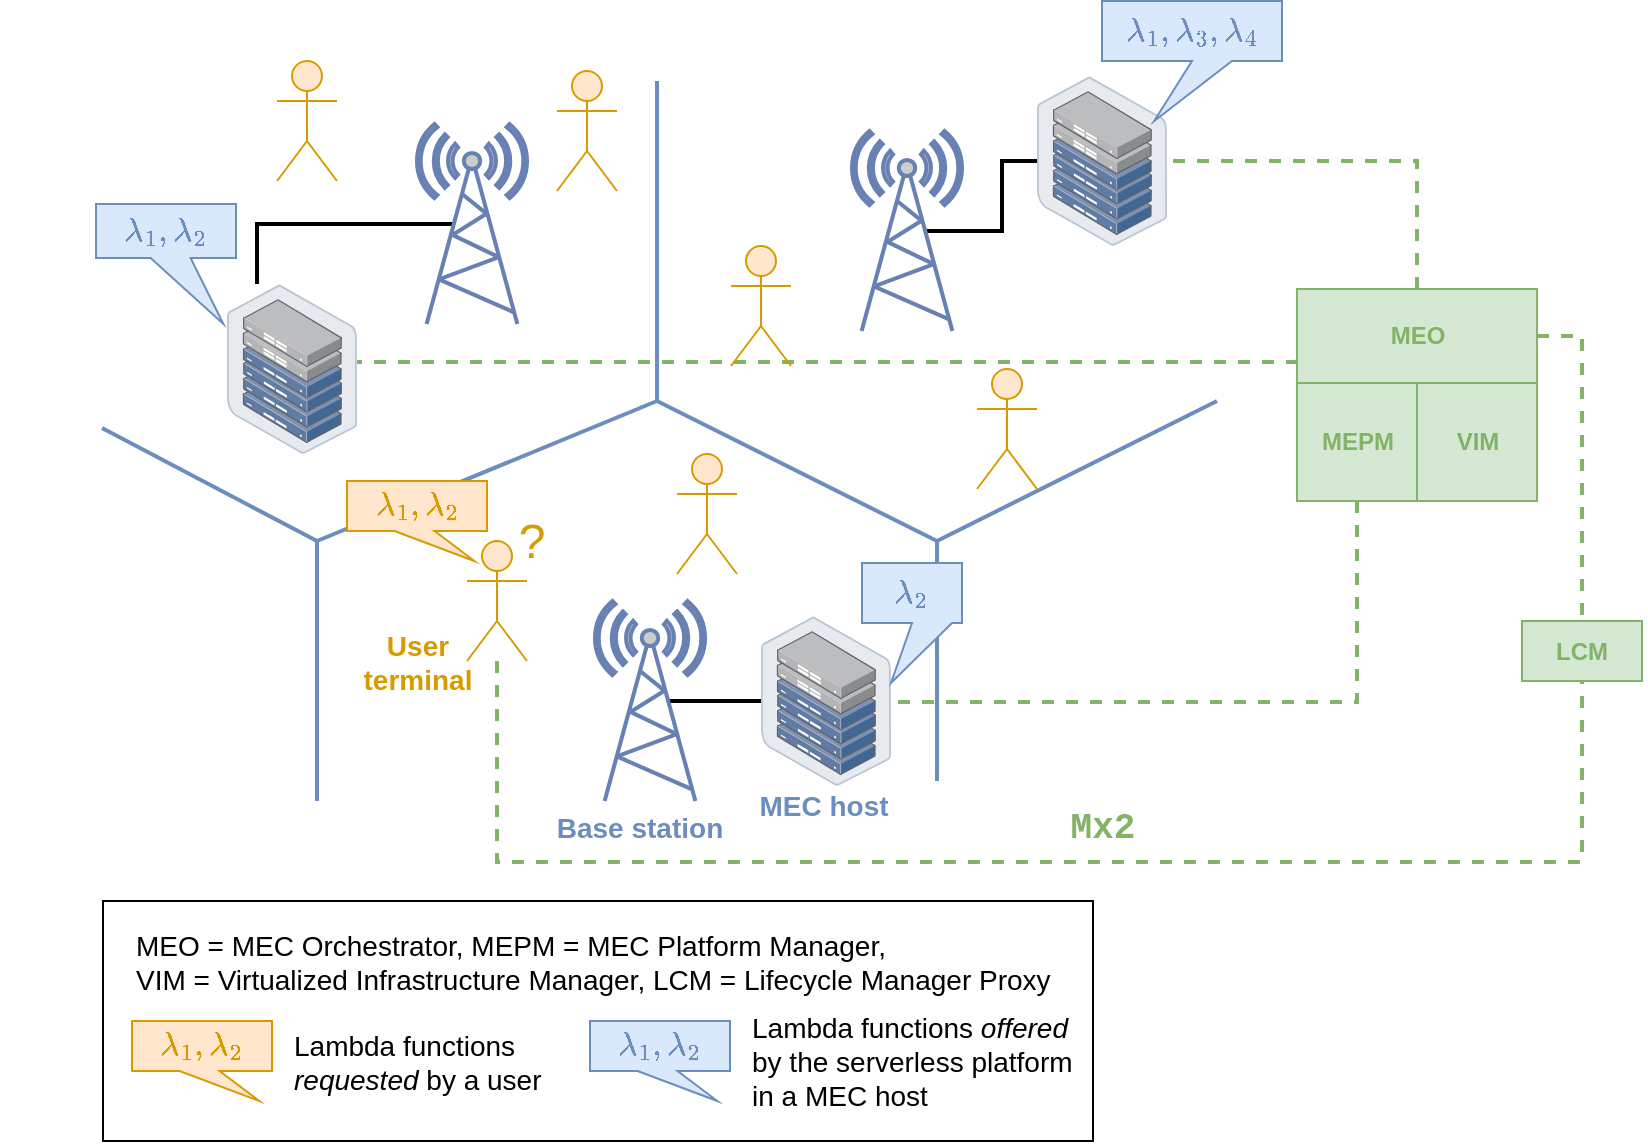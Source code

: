 <mxfile version="11.3.0" type="device" pages="1"><diagram id="cv74f7fg93-NrXGgRPVF" name="Page-1"><mxGraphModel dx="1564" dy="555" grid="1" gridSize="10" guides="1" tooltips="1" connect="1" arrows="1" fold="1" page="1" pageScale="1" pageWidth="827" pageHeight="1169" math="1" shadow="0"><root><mxCell id="0"/><mxCell id="1" parent="0"/><mxCell id="u0Qhvy0-h8whV1WKCg9k-1" value="" style="points=[];aspect=fixed;html=1;align=center;shadow=0;dashed=0;image;image=img/lib/allied_telesis/storage/Datacenter_Server_Half_Rack_ToR.svg;" vertex="1" parent="1"><mxGeometry x="102.5" y="208" width="65" height="85" as="geometry"/></mxCell><mxCell id="u0Qhvy0-h8whV1WKCg9k-20" style="edgeStyle=orthogonalEdgeStyle;rounded=0;orthogonalLoop=1;jettySize=auto;html=1;exitX=0.33;exitY=0.5;exitDx=0;exitDy=0;exitPerimeter=0;entryX=0.231;entryY=0;entryDx=0;entryDy=0;entryPerimeter=0;endArrow=none;endFill=0;strokeWidth=2;" edge="1" parent="1" source="u0Qhvy0-h8whV1WKCg9k-2" target="u0Qhvy0-h8whV1WKCg9k-1"><mxGeometry relative="1" as="geometry"/></mxCell><mxCell id="u0Qhvy0-h8whV1WKCg9k-2" value="" style="fontColor=#0066CC;verticalAlign=top;verticalLabelPosition=bottom;labelPosition=center;align=center;html=1;outlineConnect=0;fillColor=#CCCCCC;strokeColor=#6881B3;gradientColor=none;gradientDirection=north;strokeWidth=2;shape=mxgraph.networks.radio_tower;" vertex="1" parent="1"><mxGeometry x="197.5" y="128" width="55" height="100" as="geometry"/></mxCell><mxCell id="u0Qhvy0-h8whV1WKCg9k-28" value="Mx2" style="edgeStyle=orthogonalEdgeStyle;rounded=0;orthogonalLoop=1;jettySize=auto;html=1;entryX=0.5;entryY=1;entryDx=0;entryDy=0;endArrow=none;endFill=0;fillColor=#d5e8d4;strokeColor=#82b366;dashed=1;strokeWidth=2;fontStyle=1;fontColor=#82B366;fontFamily=Courier New;fontSize=18;labelBorderColor=none;" edge="1" parent="1" source="u0Qhvy0-h8whV1WKCg9k-3" target="u0Qhvy0-h8whV1WKCg9k-27"><mxGeometry x="0.099" y="17" relative="1" as="geometry"><Array as="points"><mxPoint x="238" y="497"/><mxPoint x="780" y="497"/></Array><mxPoint as="offset"/></mxGeometry></mxCell><mxCell id="u0Qhvy0-h8whV1WKCg9k-3" value="" style="shape=umlActor;verticalLabelPosition=bottom;labelBackgroundColor=none;verticalAlign=top;html=1;outlineConnect=0;fillColor=#ffe6cc;strokeColor=#d79b00;fontSize=14;fontColor=#D79B00;fontStyle=1" vertex="1" parent="1"><mxGeometry x="222.5" y="336.5" width="30" height="60" as="geometry"/></mxCell><mxCell id="u0Qhvy0-h8whV1WKCg9k-5" value="" style="points=[];aspect=fixed;html=1;align=center;shadow=0;dashed=0;image;image=img/lib/allied_telesis/storage/Datacenter_Server_Half_Rack_ToR.svg;" vertex="1" parent="1"><mxGeometry x="507.5" y="104" width="65" height="85" as="geometry"/></mxCell><mxCell id="u0Qhvy0-h8whV1WKCg9k-19" style="edgeStyle=orthogonalEdgeStyle;rounded=0;orthogonalLoop=1;jettySize=auto;html=1;exitX=0.67;exitY=0.5;exitDx=0;exitDy=0;exitPerimeter=0;endArrow=none;endFill=0;strokeWidth=2;" edge="1" parent="1" source="u0Qhvy0-h8whV1WKCg9k-7" target="u0Qhvy0-h8whV1WKCg9k-5"><mxGeometry relative="1" as="geometry"/></mxCell><mxCell id="u0Qhvy0-h8whV1WKCg9k-7" value="" style="fontColor=#0066CC;verticalAlign=top;verticalLabelPosition=bottom;labelPosition=center;align=center;html=1;outlineConnect=0;fillColor=#CCCCCC;strokeColor=#6881B3;gradientColor=none;gradientDirection=north;strokeWidth=2;shape=mxgraph.networks.radio_tower;" vertex="1" parent="1"><mxGeometry x="415" y="131.5" width="55" height="100" as="geometry"/></mxCell><mxCell id="u0Qhvy0-h8whV1WKCg9k-8" value="" style="points=[];aspect=fixed;html=1;align=center;shadow=0;dashed=0;image;image=img/lib/allied_telesis/storage/Datacenter_Server_Half_Rack_ToR.svg;fontColor=#6C8EBF;fontStyle=1" vertex="1" parent="1"><mxGeometry x="369.5" y="374" width="65" height="85" as="geometry"/></mxCell><mxCell id="u0Qhvy0-h8whV1WKCg9k-21" style="edgeStyle=orthogonalEdgeStyle;rounded=0;orthogonalLoop=1;jettySize=auto;html=1;exitX=0.67;exitY=0.5;exitDx=0;exitDy=0;exitPerimeter=0;endArrow=none;endFill=0;strokeWidth=2;" edge="1" parent="1" source="u0Qhvy0-h8whV1WKCg9k-10" target="u0Qhvy0-h8whV1WKCg9k-8"><mxGeometry relative="1" as="geometry"/></mxCell><mxCell id="u0Qhvy0-h8whV1WKCg9k-10" value="" style="fontColor=#6C8EBF;verticalAlign=top;verticalLabelPosition=bottom;labelPosition=center;align=center;html=1;outlineConnect=0;fillColor=#CCCCCC;strokeColor=#6881B3;gradientColor=none;gradientDirection=north;strokeWidth=2;shape=mxgraph.networks.radio_tower;fontStyle=1" vertex="1" parent="1"><mxGeometry x="286.5" y="366.5" width="55" height="100" as="geometry"/></mxCell><mxCell id="u0Qhvy0-h8whV1WKCg9k-11" value="" style="endArrow=none;html=1;rounded=0;fillColor=#dae8fc;strokeColor=#6c8ebf;strokeWidth=2;" edge="1" parent="1"><mxGeometry width="50" height="50" relative="1" as="geometry"><mxPoint x="147.5" y="336.5" as="sourcePoint"/><mxPoint x="317.5" y="106.5" as="targetPoint"/><Array as="points"><mxPoint x="317.5" y="266.5"/></Array></mxGeometry></mxCell><mxCell id="u0Qhvy0-h8whV1WKCg9k-13" value="" style="endArrow=none;html=1;fillColor=#dae8fc;strokeColor=#6c8ebf;strokeWidth=2;" edge="1" parent="1"><mxGeometry width="50" height="50" relative="1" as="geometry"><mxPoint x="40" y="280" as="sourcePoint"/><mxPoint x="147.5" y="336.5" as="targetPoint"/></mxGeometry></mxCell><mxCell id="u0Qhvy0-h8whV1WKCg9k-16" value="" style="endArrow=none;html=1;fillColor=#dae8fc;strokeColor=#6c8ebf;strokeWidth=2;" edge="1" parent="1"><mxGeometry width="50" height="50" relative="1" as="geometry"><mxPoint x="317.5" y="266.5" as="sourcePoint"/><mxPoint x="457.5" y="336.5" as="targetPoint"/></mxGeometry></mxCell><mxCell id="u0Qhvy0-h8whV1WKCg9k-17" value="" style="endArrow=none;html=1;fillColor=#dae8fc;strokeColor=#6c8ebf;strokeWidth=2;" edge="1" parent="1"><mxGeometry width="50" height="50" relative="1" as="geometry"><mxPoint x="147.5" y="466.5" as="sourcePoint"/><mxPoint x="147.5" y="336.5" as="targetPoint"/></mxGeometry></mxCell><mxCell id="u0Qhvy0-h8whV1WKCg9k-18" value="" style="endArrow=none;html=1;fillColor=#dae8fc;strokeColor=#6c8ebf;strokeWidth=2;" edge="1" parent="1"><mxGeometry width="50" height="50" relative="1" as="geometry"><mxPoint x="457.5" y="456.5" as="sourcePoint"/><mxPoint x="457.5" y="336.5" as="targetPoint"/></mxGeometry></mxCell><mxCell id="u0Qhvy0-h8whV1WKCg9k-23" value="" style="endArrow=none;html=1;fillColor=#dae8fc;strokeColor=#6c8ebf;strokeWidth=2;" edge="1" parent="1"><mxGeometry width="50" height="50" relative="1" as="geometry"><mxPoint x="457.5" y="336.5" as="sourcePoint"/><mxPoint x="597.5" y="266.5" as="targetPoint"/></mxGeometry></mxCell><mxCell id="u0Qhvy0-h8whV1WKCg9k-30" style="edgeStyle=orthogonalEdgeStyle;rounded=0;orthogonalLoop=1;jettySize=auto;html=1;exitX=0.5;exitY=0;exitDx=0;exitDy=0;endArrow=none;endFill=0;fillColor=#d5e8d4;strokeColor=#82b366;dashed=1;strokeWidth=2;" edge="1" parent="1" source="u0Qhvy0-h8whV1WKCg9k-24" target="u0Qhvy0-h8whV1WKCg9k-5"><mxGeometry relative="1" as="geometry"><Array as="points"><mxPoint x="697.5" y="146.5"/></Array></mxGeometry></mxCell><mxCell id="u0Qhvy0-h8whV1WKCg9k-24" value="MEO" style="rounded=0;whiteSpace=wrap;html=1;fillColor=#d5e8d4;strokeColor=#82b366;fontColor=#82B366;fontStyle=1" vertex="1" parent="1"><mxGeometry x="637.5" y="210.5" width="120" height="47" as="geometry"/></mxCell><mxCell id="u0Qhvy0-h8whV1WKCg9k-31" style="edgeStyle=orthogonalEdgeStyle;rounded=0;orthogonalLoop=1;jettySize=auto;html=1;exitX=0.5;exitY=1;exitDx=0;exitDy=0;endArrow=none;endFill=0;fillColor=#d5e8d4;strokeColor=#82b366;dashed=1;strokeWidth=2;" edge="1" parent="1" source="u0Qhvy0-h8whV1WKCg9k-25" target="u0Qhvy0-h8whV1WKCg9k-8"><mxGeometry relative="1" as="geometry"><Array as="points"><mxPoint x="668" y="417"/></Array></mxGeometry></mxCell><mxCell id="u0Qhvy0-h8whV1WKCg9k-32" style="edgeStyle=orthogonalEdgeStyle;rounded=0;orthogonalLoop=1;jettySize=auto;html=1;endArrow=none;endFill=0;fillColor=#d5e8d4;strokeColor=#82b366;dashed=1;strokeWidth=2;" edge="1" parent="1" target="u0Qhvy0-h8whV1WKCg9k-1"><mxGeometry relative="1" as="geometry"><mxPoint x="638" y="247" as="sourcePoint"/><Array as="points"><mxPoint x="637.5" y="246.5"/></Array></mxGeometry></mxCell><mxCell id="u0Qhvy0-h8whV1WKCg9k-25" value="MEPM" style="rounded=0;whiteSpace=wrap;html=1;fillColor=#d5e8d4;strokeColor=#82b366;fontColor=#82B366;fontStyle=1" vertex="1" parent="1"><mxGeometry x="637.5" y="257.5" width="60" height="59" as="geometry"/></mxCell><mxCell id="u0Qhvy0-h8whV1WKCg9k-26" value="VIM" style="rounded=0;whiteSpace=wrap;html=1;fillColor=#d5e8d4;strokeColor=#82b366;fontColor=#82B366;fontStyle=1" vertex="1" parent="1"><mxGeometry x="697.5" y="257.5" width="60" height="59" as="geometry"/></mxCell><mxCell id="u0Qhvy0-h8whV1WKCg9k-29" style="edgeStyle=orthogonalEdgeStyle;rounded=0;orthogonalLoop=1;jettySize=auto;html=1;exitX=1;exitY=0.5;exitDx=0;exitDy=0;entryX=1;entryY=0.5;entryDx=0;entryDy=0;endArrow=none;endFill=0;fillColor=#d5e8d4;strokeColor=#82b366;dashed=1;strokeWidth=2;" edge="1" parent="1" source="u0Qhvy0-h8whV1WKCg9k-27" target="u0Qhvy0-h8whV1WKCg9k-24"><mxGeometry relative="1" as="geometry"><Array as="points"><mxPoint x="780" y="392"/><mxPoint x="780" y="234"/></Array></mxGeometry></mxCell><mxCell id="u0Qhvy0-h8whV1WKCg9k-27" value="LCM" style="rounded=0;whiteSpace=wrap;html=1;fillColor=#d5e8d4;strokeColor=#82b366;fontColor=#82B366;fontStyle=1" vertex="1" parent="1"><mxGeometry x="750" y="376.5" width="60" height="30" as="geometry"/></mxCell><mxCell id="u0Qhvy0-h8whV1WKCg9k-33" value="$$\lambda_1,\lambda_3,\lambda_4$$" style="shape=callout;whiteSpace=wrap;html=1;perimeter=calloutPerimeter;fontSize=14;position2=0.29;fillColor=#dae8fc;strokeColor=#6c8ebf;fontColor=#6C8EBF;" vertex="1" parent="1"><mxGeometry x="540" y="66.5" width="90" height="60" as="geometry"/></mxCell><mxCell id="u0Qhvy0-h8whV1WKCg9k-35" value="$$\lambda_2$$" style="shape=callout;whiteSpace=wrap;html=1;perimeter=calloutPerimeter;fontSize=14;position2=0.29;fillColor=#dae8fc;strokeColor=#6c8ebf;fontColor=#6C8EBF;" vertex="1" parent="1"><mxGeometry x="420" y="347.5" width="50" height="60" as="geometry"/></mxCell><mxCell id="u0Qhvy0-h8whV1WKCg9k-37" value="$$\lambda_1,\lambda_2$$" style="shape=callout;whiteSpace=wrap;html=1;perimeter=calloutPerimeter;fontSize=14;position2=0.91;fillColor=#dae8fc;strokeColor=#6c8ebf;size=33;position=0.39;fontColor=#6C8EBF;" vertex="1" parent="1"><mxGeometry x="37" y="168" width="70" height="60" as="geometry"/></mxCell><mxCell id="u0Qhvy0-h8whV1WKCg9k-38" value="$$\lambda_1,\lambda_2$$" style="shape=callout;whiteSpace=wrap;html=1;perimeter=calloutPerimeter;fontSize=14;position2=0.91;fillColor=#ffe6cc;strokeColor=#d79b00;size=15;position=0.34;labelBackgroundColor=none;fontColor=#D79B00;" vertex="1" parent="1"><mxGeometry x="162.5" y="306.5" width="70" height="40" as="geometry"/></mxCell><mxCell id="u0Qhvy0-h8whV1WKCg9k-39" value="" style="shape=umlActor;verticalLabelPosition=bottom;labelBackgroundColor=#ffffff;verticalAlign=top;html=1;outlineConnect=0;fillColor=#ffe6cc;strokeColor=#d79b00;" vertex="1" parent="1"><mxGeometry x="354.5" y="189" width="30" height="60" as="geometry"/></mxCell><mxCell id="u0Qhvy0-h8whV1WKCg9k-40" value="" style="shape=umlActor;verticalLabelPosition=bottom;labelBackgroundColor=#ffffff;verticalAlign=top;html=1;outlineConnect=0;fillColor=#ffe6cc;strokeColor=#d79b00;" vertex="1" parent="1"><mxGeometry x="267.5" y="101.5" width="30" height="60" as="geometry"/></mxCell><mxCell id="u0Qhvy0-h8whV1WKCg9k-41" value="" style="shape=umlActor;verticalLabelPosition=bottom;labelBackgroundColor=#ffffff;verticalAlign=top;html=1;outlineConnect=0;fillColor=#ffe6cc;strokeColor=#d79b00;" vertex="1" parent="1"><mxGeometry x="127.5" y="96.5" width="30" height="60" as="geometry"/></mxCell><mxCell id="u0Qhvy0-h8whV1WKCg9k-42" value="" style="shape=umlActor;verticalLabelPosition=bottom;labelBackgroundColor=#ffffff;verticalAlign=top;html=1;outlineConnect=0;fillColor=#ffe6cc;strokeColor=#d79b00;" vertex="1" parent="1"><mxGeometry x="327.5" y="293" width="30" height="60" as="geometry"/></mxCell><mxCell id="u0Qhvy0-h8whV1WKCg9k-43" value="" style="shape=umlActor;verticalLabelPosition=bottom;labelBackgroundColor=#ffffff;verticalAlign=top;html=1;outlineConnect=0;fillColor=#ffe6cc;strokeColor=#d79b00;" vertex="1" parent="1"><mxGeometry x="477.5" y="250.5" width="30" height="60" as="geometry"/></mxCell><mxCell id="u0Qhvy0-h8whV1WKCg9k-55" value="MEC host" style="text;html=1;strokeColor=none;fillColor=none;align=center;verticalAlign=middle;whiteSpace=wrap;rounded=0;fontSize=14;fontColor=#6C8EBF;fontStyle=1" vertex="1" parent="1"><mxGeometry x="366.5" y="459" width="68" height="20" as="geometry"/></mxCell><mxCell id="u0Qhvy0-h8whV1WKCg9k-59" value="Base station" style="text;html=1;strokeColor=none;fillColor=none;align=center;verticalAlign=middle;whiteSpace=wrap;rounded=0;fontSize=14;fontColor=#6C8EBF;fontStyle=1" vertex="1" parent="1"><mxGeometry x="260" y="470" width="98" height="20" as="geometry"/></mxCell><mxCell id="u0Qhvy0-h8whV1WKCg9k-60" value="MEO = MEC Orchestrator, MEPM = MEC Platform Manager,&lt;br&gt;VIM = Virtualized Infrastructure Manager, LCM = Lifecycle Manager Proxy" style="text;html=1;strokeColor=none;fillColor=none;align=left;verticalAlign=middle;whiteSpace=wrap;rounded=0;fontSize=14;" vertex="1" parent="1"><mxGeometry x="55" y="526.5" width="575" height="40" as="geometry"/></mxCell><mxCell id="u0Qhvy0-h8whV1WKCg9k-64" value="?" style="text;html=1;strokeColor=none;fillColor=none;align=center;verticalAlign=middle;whiteSpace=wrap;rounded=0;fontSize=24;labelBackgroundColor=none;fontColor=#D79B00;" vertex="1" parent="1"><mxGeometry x="234.5" y="316.5" width="40" height="40" as="geometry"/></mxCell><mxCell id="u0Qhvy0-h8whV1WKCg9k-66" value="$$\lambda_1,\lambda_2$$" style="shape=callout;whiteSpace=wrap;html=1;perimeter=calloutPerimeter;fontSize=14;position2=0.91;fillColor=#ffe6cc;strokeColor=#d79b00;size=15;position=0.34;labelBackgroundColor=none;fontColor=#D79B00;" vertex="1" parent="1"><mxGeometry x="55" y="576.5" width="70" height="40" as="geometry"/></mxCell><mxCell id="u0Qhvy0-h8whV1WKCg9k-67" value="Lambda functions &lt;i&gt;requested&lt;/i&gt; by a user" style="text;html=1;strokeColor=none;fillColor=none;align=left;verticalAlign=middle;whiteSpace=wrap;rounded=0;fontSize=14;" vertex="1" parent="1"><mxGeometry x="133.5" y="576.5" width="142" height="40" as="geometry"/></mxCell><mxCell id="u0Qhvy0-h8whV1WKCg9k-68" value="$$\lambda_1,\lambda_2$$" style="shape=callout;whiteSpace=wrap;html=1;perimeter=calloutPerimeter;fontSize=14;position2=0.91;fillColor=#dae8fc;strokeColor=#6c8ebf;size=15;position=0.34;fontColor=#6C8EBF;" vertex="1" parent="1"><mxGeometry x="284" y="576.5" width="70" height="40" as="geometry"/></mxCell><mxCell id="u0Qhvy0-h8whV1WKCg9k-69" value="Lambda functions &lt;i&gt;offered&lt;/i&gt; by the serverless platform in a MEC host" style="text;html=1;strokeColor=none;fillColor=none;align=left;verticalAlign=middle;whiteSpace=wrap;rounded=0;fontSize=14;" vertex="1" parent="1"><mxGeometry x="362.5" y="576.5" width="163" height="40" as="geometry"/></mxCell><mxCell id="u0Qhvy0-h8whV1WKCg9k-70" value="" style="rounded=0;whiteSpace=wrap;html=1;fontSize=14;align=left;fillColor=none;" vertex="1" parent="1"><mxGeometry x="40.5" y="516.5" width="495" height="120" as="geometry"/></mxCell><mxCell id="u0Qhvy0-h8whV1WKCg9k-71" value="User terminal" style="text;html=1;strokeColor=none;fillColor=none;align=center;verticalAlign=middle;whiteSpace=wrap;rounded=0;labelBackgroundColor=none;fontSize=14;fontColor=#D79B00;fontStyle=1" vertex="1" parent="1"><mxGeometry x="177.5" y="386.5" width="40" height="20" as="geometry"/></mxCell></root></mxGraphModel></diagram></mxfile>
